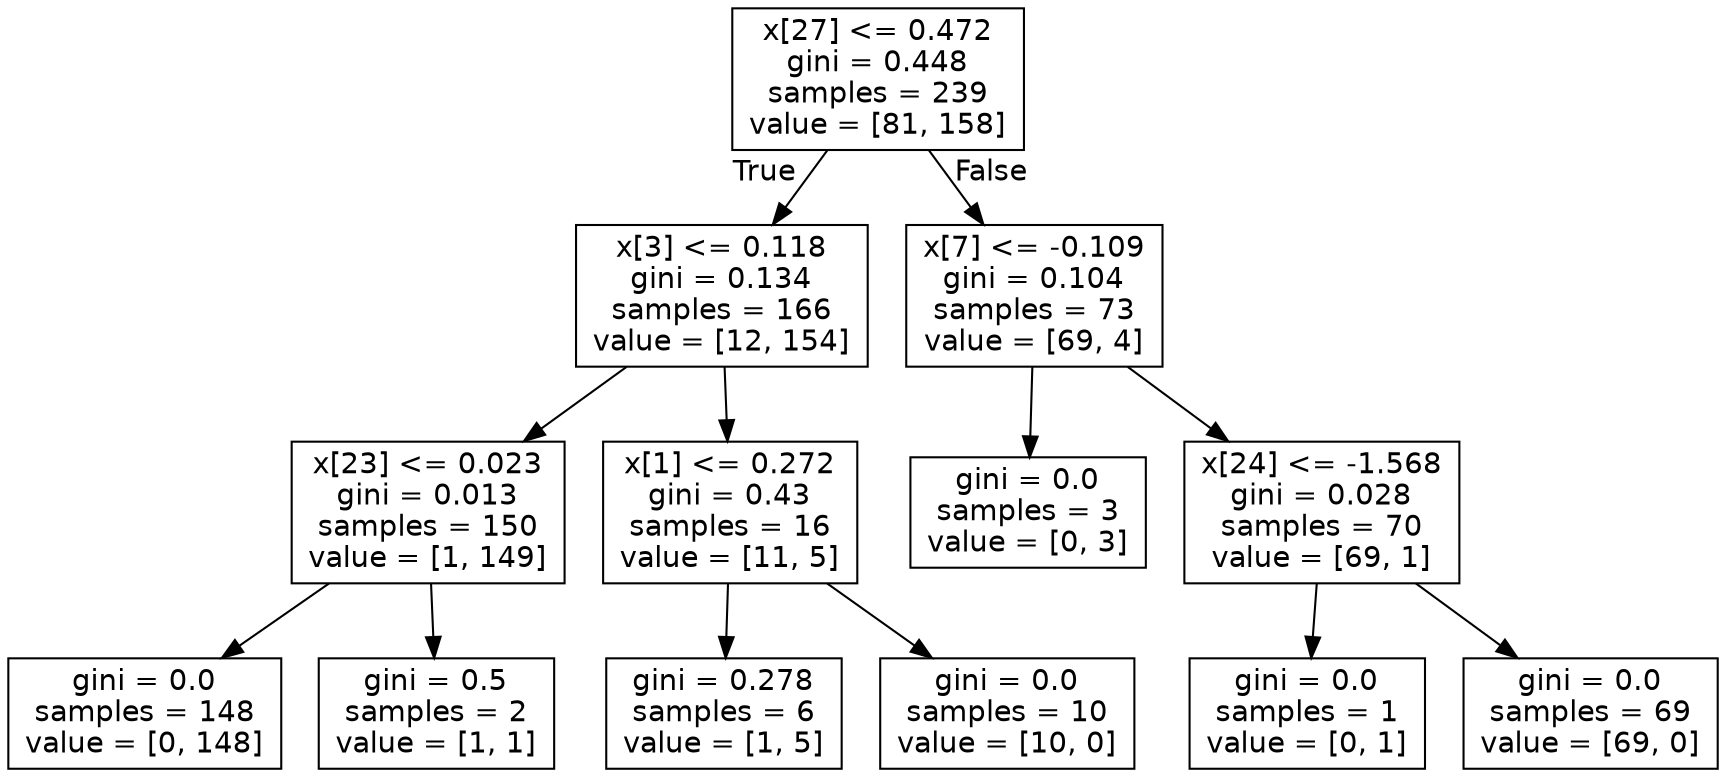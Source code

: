 digraph Tree {
node [shape=box, fontname="helvetica"] ;
edge [fontname="helvetica"] ;
0 [label="x[27] <= 0.472\ngini = 0.448\nsamples = 239\nvalue = [81, 158]"] ;
1 [label="x[3] <= 0.118\ngini = 0.134\nsamples = 166\nvalue = [12, 154]"] ;
0 -> 1 [labeldistance=2.5, labelangle=45, headlabel="True"] ;
2 [label="x[23] <= 0.023\ngini = 0.013\nsamples = 150\nvalue = [1, 149]"] ;
1 -> 2 ;
3 [label="gini = 0.0\nsamples = 148\nvalue = [0, 148]"] ;
2 -> 3 ;
4 [label="gini = 0.5\nsamples = 2\nvalue = [1, 1]"] ;
2 -> 4 ;
5 [label="x[1] <= 0.272\ngini = 0.43\nsamples = 16\nvalue = [11, 5]"] ;
1 -> 5 ;
6 [label="gini = 0.278\nsamples = 6\nvalue = [1, 5]"] ;
5 -> 6 ;
7 [label="gini = 0.0\nsamples = 10\nvalue = [10, 0]"] ;
5 -> 7 ;
8 [label="x[7] <= -0.109\ngini = 0.104\nsamples = 73\nvalue = [69, 4]"] ;
0 -> 8 [labeldistance=2.5, labelangle=-45, headlabel="False"] ;
9 [label="gini = 0.0\nsamples = 3\nvalue = [0, 3]"] ;
8 -> 9 ;
10 [label="x[24] <= -1.568\ngini = 0.028\nsamples = 70\nvalue = [69, 1]"] ;
8 -> 10 ;
11 [label="gini = 0.0\nsamples = 1\nvalue = [0, 1]"] ;
10 -> 11 ;
12 [label="gini = 0.0\nsamples = 69\nvalue = [69, 0]"] ;
10 -> 12 ;
}